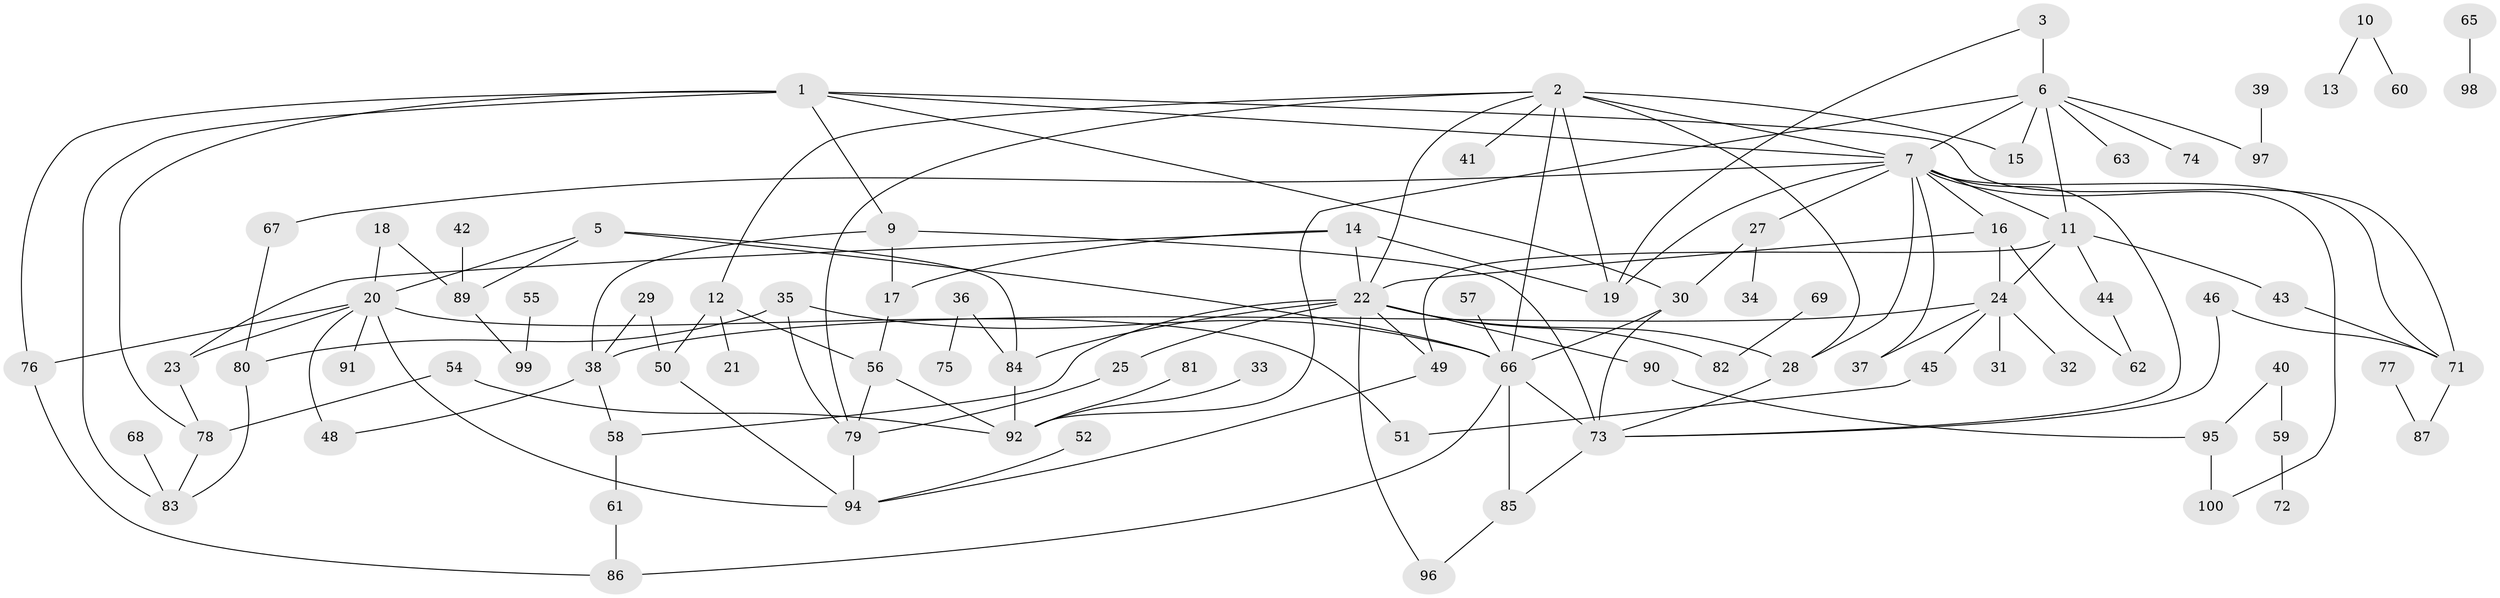 // original degree distribution, {3: 0.17857142857142858, 4: 0.1357142857142857, 0: 0.05714285714285714, 2: 0.2857142857142857, 1: 0.21428571428571427, 5: 0.07857142857142857, 7: 0.014285714285714285, 8: 0.007142857142857143, 6: 0.02857142857142857}
// Generated by graph-tools (version 1.1) at 2025/48/03/04/25 22:48:21]
// undirected, 91 vertices, 138 edges
graph export_dot {
  node [color=gray90,style=filled];
  1;
  2;
  3;
  5;
  6;
  7;
  9;
  10;
  11;
  12;
  13;
  14;
  15;
  16;
  17;
  18;
  19;
  20;
  21;
  22;
  23;
  24;
  25;
  27;
  28;
  29;
  30;
  31;
  32;
  33;
  34;
  35;
  36;
  37;
  38;
  39;
  40;
  41;
  42;
  43;
  44;
  45;
  46;
  48;
  49;
  50;
  51;
  52;
  54;
  55;
  56;
  57;
  58;
  59;
  60;
  61;
  62;
  63;
  65;
  66;
  67;
  68;
  69;
  71;
  72;
  73;
  74;
  75;
  76;
  77;
  78;
  79;
  80;
  81;
  82;
  83;
  84;
  85;
  86;
  87;
  89;
  90;
  91;
  92;
  94;
  95;
  96;
  97;
  98;
  99;
  100;
  1 -- 7 [weight=1.0];
  1 -- 9 [weight=1.0];
  1 -- 30 [weight=1.0];
  1 -- 71 [weight=1.0];
  1 -- 76 [weight=1.0];
  1 -- 78 [weight=1.0];
  1 -- 83 [weight=1.0];
  2 -- 7 [weight=1.0];
  2 -- 12 [weight=1.0];
  2 -- 15 [weight=1.0];
  2 -- 19 [weight=1.0];
  2 -- 22 [weight=1.0];
  2 -- 28 [weight=1.0];
  2 -- 41 [weight=1.0];
  2 -- 66 [weight=1.0];
  2 -- 79 [weight=1.0];
  3 -- 6 [weight=2.0];
  3 -- 19 [weight=1.0];
  5 -- 20 [weight=1.0];
  5 -- 66 [weight=1.0];
  5 -- 84 [weight=1.0];
  5 -- 89 [weight=1.0];
  6 -- 7 [weight=1.0];
  6 -- 11 [weight=1.0];
  6 -- 15 [weight=1.0];
  6 -- 63 [weight=1.0];
  6 -- 74 [weight=1.0];
  6 -- 92 [weight=1.0];
  6 -- 97 [weight=1.0];
  7 -- 11 [weight=1.0];
  7 -- 16 [weight=1.0];
  7 -- 19 [weight=1.0];
  7 -- 27 [weight=1.0];
  7 -- 28 [weight=1.0];
  7 -- 37 [weight=1.0];
  7 -- 67 [weight=1.0];
  7 -- 71 [weight=1.0];
  7 -- 73 [weight=1.0];
  7 -- 100 [weight=1.0];
  9 -- 17 [weight=1.0];
  9 -- 38 [weight=1.0];
  9 -- 73 [weight=1.0];
  10 -- 13 [weight=1.0];
  10 -- 60 [weight=1.0];
  11 -- 24 [weight=1.0];
  11 -- 43 [weight=1.0];
  11 -- 44 [weight=1.0];
  11 -- 49 [weight=1.0];
  12 -- 21 [weight=1.0];
  12 -- 50 [weight=1.0];
  12 -- 56 [weight=1.0];
  14 -- 17 [weight=1.0];
  14 -- 19 [weight=1.0];
  14 -- 22 [weight=1.0];
  14 -- 23 [weight=1.0];
  16 -- 22 [weight=1.0];
  16 -- 24 [weight=1.0];
  16 -- 62 [weight=1.0];
  17 -- 56 [weight=1.0];
  18 -- 20 [weight=1.0];
  18 -- 89 [weight=1.0];
  20 -- 23 [weight=1.0];
  20 -- 48 [weight=1.0];
  20 -- 51 [weight=1.0];
  20 -- 76 [weight=1.0];
  20 -- 91 [weight=1.0];
  20 -- 94 [weight=1.0];
  22 -- 25 [weight=1.0];
  22 -- 28 [weight=1.0];
  22 -- 49 [weight=1.0];
  22 -- 58 [weight=1.0];
  22 -- 82 [weight=1.0];
  22 -- 84 [weight=1.0];
  22 -- 90 [weight=1.0];
  22 -- 96 [weight=1.0];
  23 -- 78 [weight=1.0];
  24 -- 31 [weight=1.0];
  24 -- 32 [weight=1.0];
  24 -- 37 [weight=2.0];
  24 -- 38 [weight=1.0];
  24 -- 45 [weight=1.0];
  25 -- 79 [weight=1.0];
  27 -- 30 [weight=1.0];
  27 -- 34 [weight=1.0];
  28 -- 73 [weight=1.0];
  29 -- 38 [weight=1.0];
  29 -- 50 [weight=1.0];
  30 -- 66 [weight=1.0];
  30 -- 73 [weight=1.0];
  33 -- 92 [weight=1.0];
  35 -- 66 [weight=1.0];
  35 -- 79 [weight=1.0];
  35 -- 80 [weight=1.0];
  36 -- 75 [weight=1.0];
  36 -- 84 [weight=1.0];
  38 -- 48 [weight=1.0];
  38 -- 58 [weight=1.0];
  39 -- 97 [weight=1.0];
  40 -- 59 [weight=1.0];
  40 -- 95 [weight=1.0];
  42 -- 89 [weight=1.0];
  43 -- 71 [weight=1.0];
  44 -- 62 [weight=1.0];
  45 -- 51 [weight=1.0];
  46 -- 71 [weight=1.0];
  46 -- 73 [weight=1.0];
  49 -- 94 [weight=1.0];
  50 -- 94 [weight=1.0];
  52 -- 94 [weight=1.0];
  54 -- 78 [weight=1.0];
  54 -- 92 [weight=1.0];
  55 -- 99 [weight=1.0];
  56 -- 79 [weight=1.0];
  56 -- 92 [weight=1.0];
  57 -- 66 [weight=1.0];
  58 -- 61 [weight=1.0];
  59 -- 72 [weight=1.0];
  61 -- 86 [weight=1.0];
  65 -- 98 [weight=1.0];
  66 -- 73 [weight=1.0];
  66 -- 85 [weight=1.0];
  66 -- 86 [weight=1.0];
  67 -- 80 [weight=1.0];
  68 -- 83 [weight=1.0];
  69 -- 82 [weight=1.0];
  71 -- 87 [weight=1.0];
  73 -- 85 [weight=1.0];
  76 -- 86 [weight=1.0];
  77 -- 87 [weight=1.0];
  78 -- 83 [weight=1.0];
  79 -- 94 [weight=1.0];
  80 -- 83 [weight=1.0];
  81 -- 92 [weight=1.0];
  84 -- 92 [weight=1.0];
  85 -- 96 [weight=1.0];
  89 -- 99 [weight=1.0];
  90 -- 95 [weight=1.0];
  95 -- 100 [weight=1.0];
}

